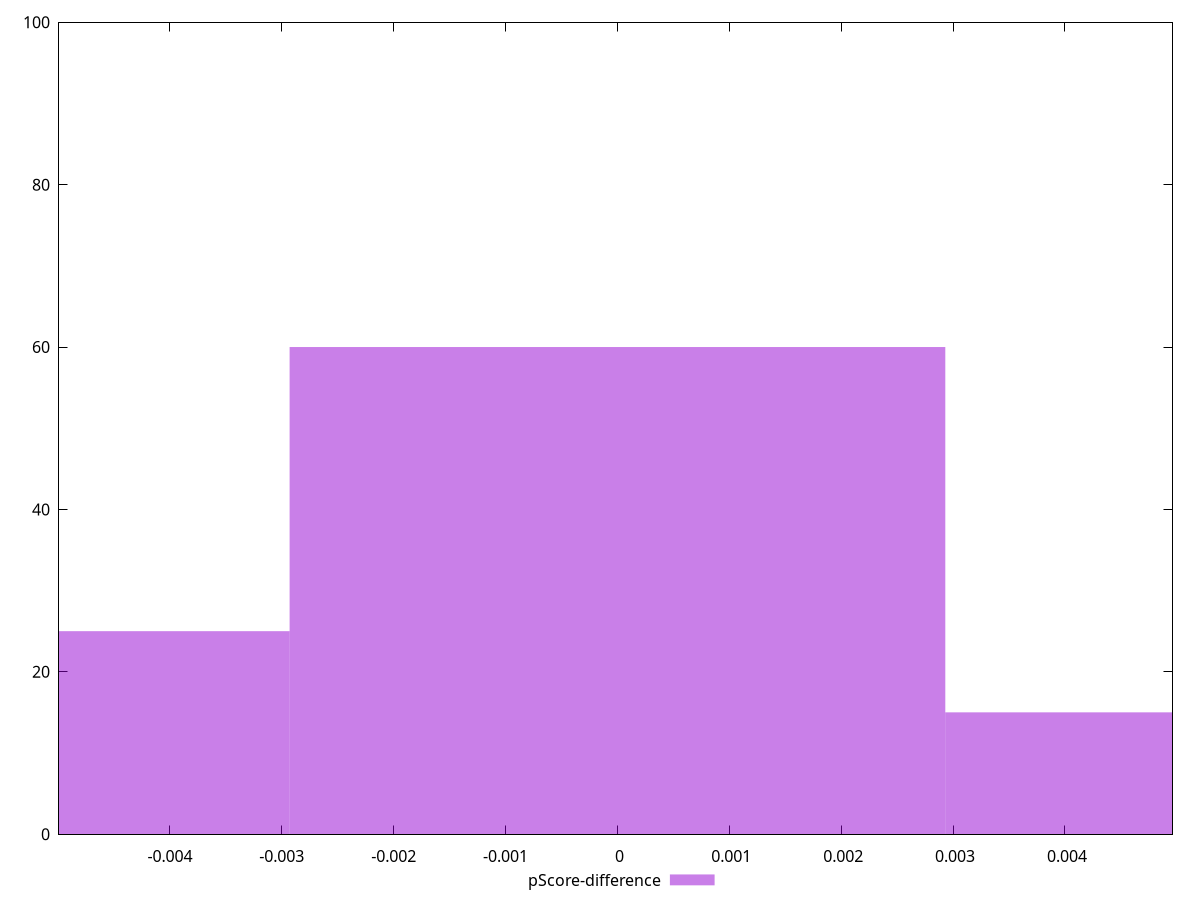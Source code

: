 reset

$pScoreDifference <<EOF
0 60
-0.005860751822362059 25
0.005860751822362059 15
EOF

set key outside below
set boxwidth 0.005860751822362059
set xrange [-0.004991536234613458:0.004961122485860114]
set yrange [0:100]
set trange [0:100]
set style fill transparent solid 0.5 noborder
set terminal svg size 640, 490 enhanced background rgb 'white'
set output "report_00009_2021-02-08T22-37-41.559Z/max-potential-fid/samples/pages+cached+noadtech/pScore-difference/histogram.svg"

plot $pScoreDifference title "pScore-difference" with boxes

reset
